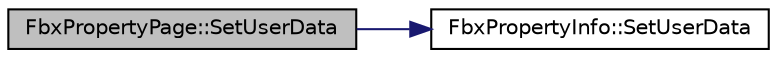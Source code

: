 digraph "FbxPropertyPage::SetUserData"
{
  edge [fontname="Helvetica",fontsize="10",labelfontname="Helvetica",labelfontsize="10"];
  node [fontname="Helvetica",fontsize="10",shape=record];
  rankdir="LR";
  Node321 [label="FbxPropertyPage::SetUserData",height=0.2,width=0.4,color="black", fillcolor="grey75", style="filled", fontcolor="black"];
  Node321 -> Node322 [color="midnightblue",fontsize="10",style="solid",fontname="Helvetica"];
  Node322 [label="FbxPropertyInfo::SetUserData",height=0.2,width=0.4,color="black", fillcolor="white", style="filled",URL="$class_fbx_property_info.html#aab80f1b62d49a915018ea8aad93a2a77"];
}
